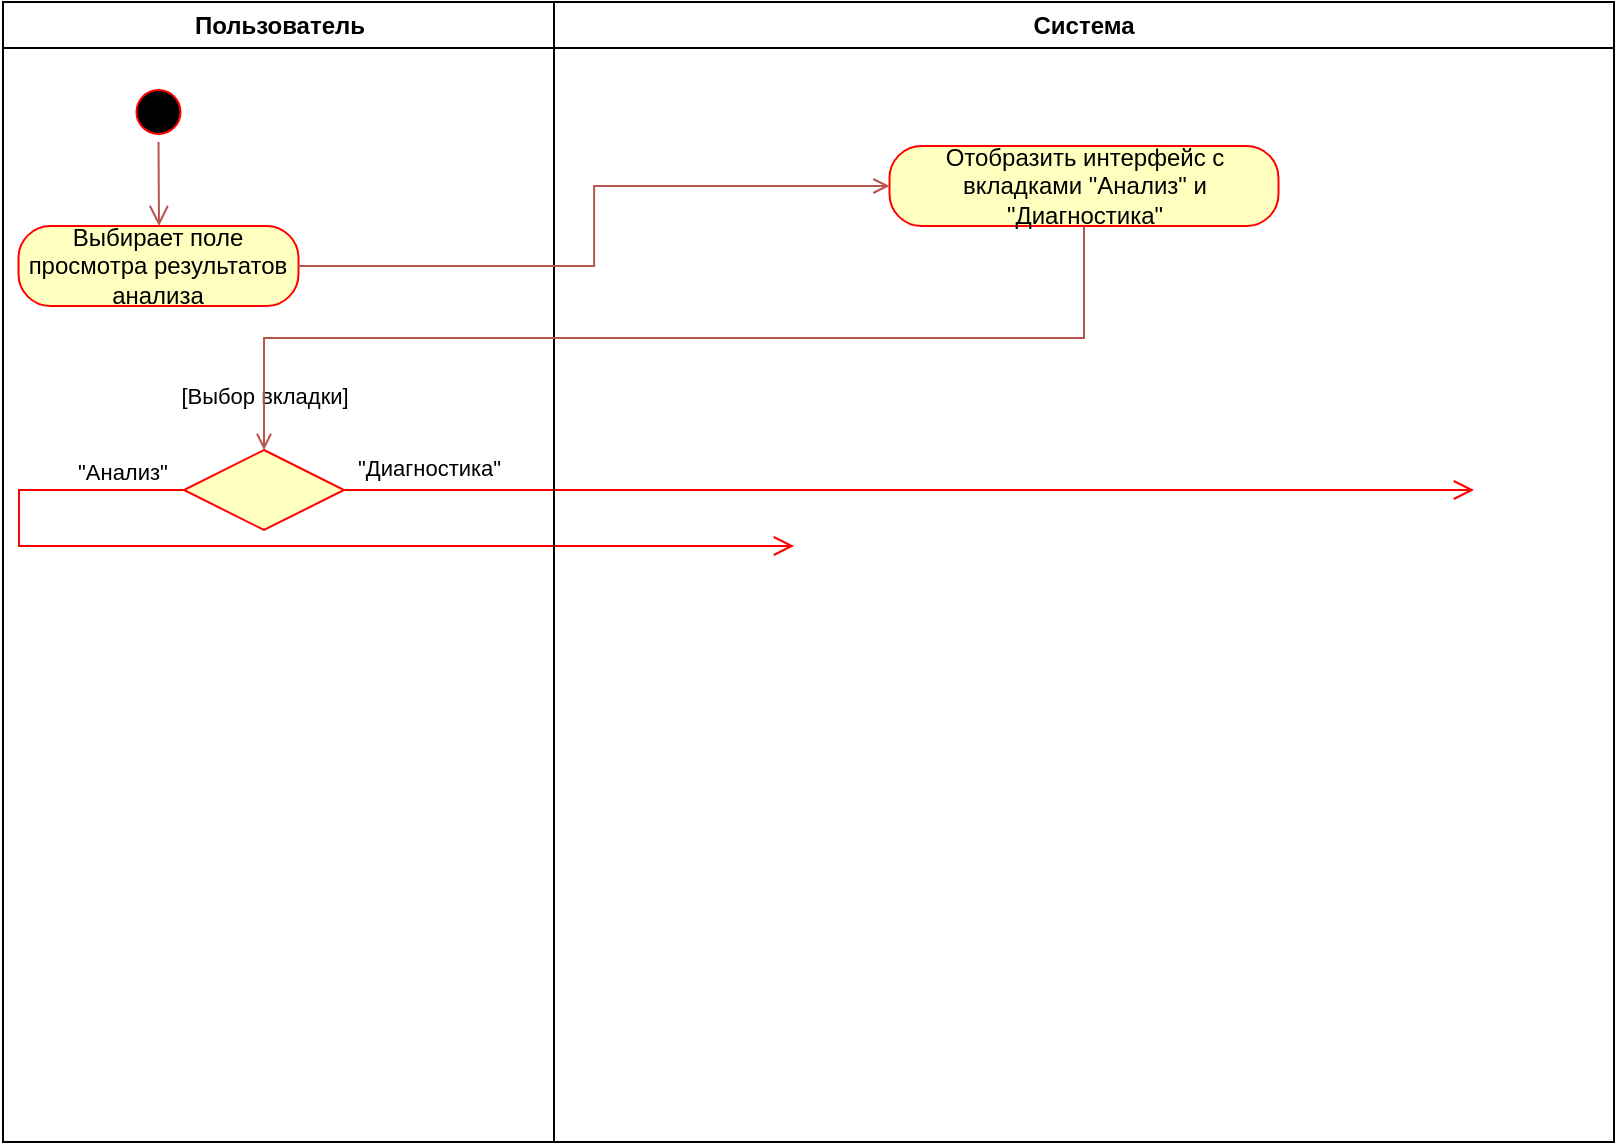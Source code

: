 <mxfile version="26.2.14">
  <diagram name="Page-1" id="e7e014a7-5840-1c2e-5031-d8a46d1fe8dd">
    <mxGraphModel dx="1251" dy="660" grid="1" gridSize="10" guides="1" tooltips="1" connect="1" arrows="1" fold="1" page="1" pageScale="1" pageWidth="1169" pageHeight="826" background="none" math="0" shadow="0">
      <root>
        <mxCell id="0" />
        <mxCell id="1" parent="0" />
        <mxCell id="2" value="Пользователь" style="swimlane;whiteSpace=wrap" parent="1" vertex="1">
          <mxGeometry x="164.5" y="128" width="275.5" height="570" as="geometry" />
        </mxCell>
        <mxCell id="5" value="" style="ellipse;shape=startState;fillColor=#000000;strokeColor=#ff0000;" parent="2" vertex="1">
          <mxGeometry x="62.75" y="40" width="30" height="30" as="geometry" />
        </mxCell>
        <mxCell id="6" value="" style="edgeStyle=elbowEdgeStyle;elbow=horizontal;verticalAlign=bottom;endArrow=open;endSize=8;strokeColor=#b85450;endFill=1;rounded=0;entryX=0.5;entryY=0;entryDx=0;entryDy=0;exitX=0.5;exitY=1;exitDx=0;exitDy=0;fillColor=#f8cecc;" parent="2" source="5" target="isATzn_e-f499eAec0NE-41" edge="1">
          <mxGeometry x="100" y="40" as="geometry">
            <mxPoint x="78.25" y="110" as="targetPoint" />
          </mxGeometry>
        </mxCell>
        <mxCell id="isATzn_e-f499eAec0NE-41" value="Выбирает поле просмотра результатов анализа" style="rounded=1;whiteSpace=wrap;html=1;arcSize=40;fontColor=#000000;fillColor=#ffffc0;strokeColor=#ff0000;" vertex="1" parent="2">
          <mxGeometry x="7.75" y="112" width="140" height="40" as="geometry" />
        </mxCell>
        <mxCell id="isATzn_e-f499eAec0NE-46" value="" style="rhombus;whiteSpace=wrap;html=1;fontColor=#000000;fillColor=#ffffc0;strokeColor=#ff0000;" vertex="1" parent="2">
          <mxGeometry x="90.5" y="224" width="80" height="40" as="geometry" />
        </mxCell>
        <mxCell id="isATzn_e-f499eAec0NE-47" value="&quot;Диагностика&quot;" style="edgeStyle=orthogonalEdgeStyle;html=1;align=left;verticalAlign=bottom;endArrow=open;endSize=8;strokeColor=#ff0000;rounded=0;" edge="1" source="isATzn_e-f499eAec0NE-46" parent="2">
          <mxGeometry x="-0.982" y="2" relative="1" as="geometry">
            <mxPoint x="735.5" y="244" as="targetPoint" />
            <mxPoint as="offset" />
          </mxGeometry>
        </mxCell>
        <mxCell id="isATzn_e-f499eAec0NE-48" value="&quot;Анализ&quot;" style="edgeStyle=orthogonalEdgeStyle;html=1;align=left;verticalAlign=top;endArrow=open;endSize=8;strokeColor=#ff0000;rounded=0;exitX=0;exitY=0.5;exitDx=0;exitDy=0;" edge="1" source="isATzn_e-f499eAec0NE-46" parent="2">
          <mxGeometry x="-0.779" y="-22" relative="1" as="geometry">
            <mxPoint x="395.5" y="272" as="targetPoint" />
            <Array as="points">
              <mxPoint x="8" y="244" />
            </Array>
            <mxPoint as="offset" />
          </mxGeometry>
        </mxCell>
        <mxCell id="isATzn_e-f499eAec0NE-51" value="[Выбор вкладки]" style="text;html=1;align=center;verticalAlign=middle;resizable=0;points=[];autosize=1;strokeColor=none;fillColor=none;fontFamily=Helvetica;fontSize=11;fontColor=default;labelBackgroundColor=default;" vertex="1" parent="2">
          <mxGeometry x="75.5" y="182" width="110" height="30" as="geometry" />
        </mxCell>
        <mxCell id="3" value="Система" style="swimlane;whiteSpace=wrap" parent="1" vertex="1">
          <mxGeometry x="440" y="128" width="530" height="570" as="geometry" />
        </mxCell>
        <mxCell id="isATzn_e-f499eAec0NE-43" value="Отобразить интерфейс с вкладками &quot;Анализ&quot; и &quot;Диагностика&quot;" style="rounded=1;whiteSpace=wrap;html=1;arcSize=40;fontColor=#000000;fillColor=#ffffc0;strokeColor=#ff0000;" vertex="1" parent="3">
          <mxGeometry x="167.75" y="72" width="194.5" height="40" as="geometry" />
        </mxCell>
        <mxCell id="isATzn_e-f499eAec0NE-45" style="edgeStyle=orthogonalEdgeStyle;rounded=0;orthogonalLoop=1;jettySize=auto;html=1;exitX=1;exitY=0.5;exitDx=0;exitDy=0;entryX=0;entryY=0.5;entryDx=0;entryDy=0;fillColor=#f8cecc;strokeColor=#b85450;endArrow=open;endFill=0;" edge="1" parent="1" source="isATzn_e-f499eAec0NE-41" target="isATzn_e-f499eAec0NE-43">
          <mxGeometry relative="1" as="geometry" />
        </mxCell>
        <mxCell id="isATzn_e-f499eAec0NE-52" style="edgeStyle=orthogonalEdgeStyle;shape=connector;rounded=0;orthogonalLoop=1;jettySize=auto;html=1;exitX=0.5;exitY=1;exitDx=0;exitDy=0;entryX=0.5;entryY=0;entryDx=0;entryDy=0;strokeColor=#b85450;align=center;verticalAlign=middle;fontFamily=Helvetica;fontSize=11;fontColor=default;labelBackgroundColor=default;endArrow=open;endFill=0;fillColor=#f8cecc;" edge="1" parent="1" source="isATzn_e-f499eAec0NE-43" target="isATzn_e-f499eAec0NE-46">
          <mxGeometry relative="1" as="geometry" />
        </mxCell>
      </root>
    </mxGraphModel>
  </diagram>
</mxfile>
